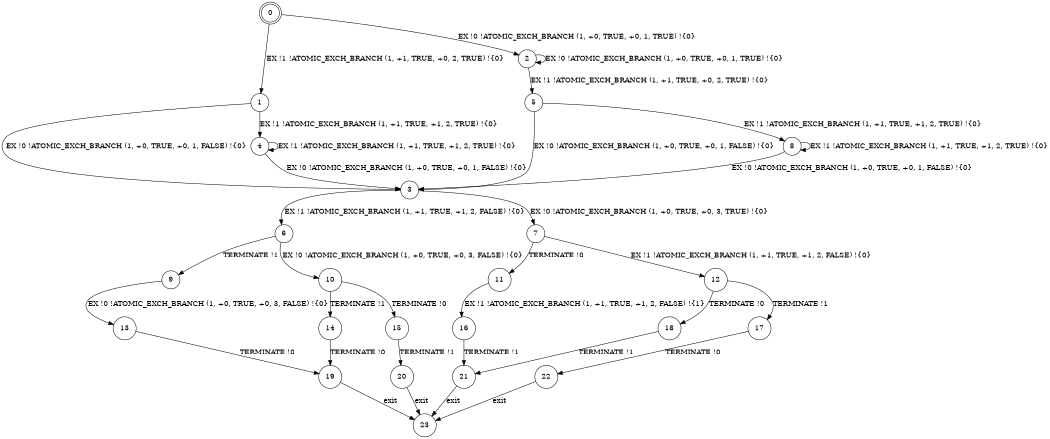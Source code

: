 digraph BCG {
size = "7, 10.5";
center = TRUE;
node [shape = circle];
0 [peripheries = 2];
0 -> 1 [label = "EX !1 !ATOMIC_EXCH_BRANCH (1, +1, TRUE, +0, 2, TRUE) !{0}"];
0 -> 2 [label = "EX !0 !ATOMIC_EXCH_BRANCH (1, +0, TRUE, +0, 1, TRUE) !{0}"];
1 -> 3 [label = "EX !0 !ATOMIC_EXCH_BRANCH (1, +0, TRUE, +0, 1, FALSE) !{0}"];
1 -> 4 [label = "EX !1 !ATOMIC_EXCH_BRANCH (1, +1, TRUE, +1, 2, TRUE) !{0}"];
2 -> 5 [label = "EX !1 !ATOMIC_EXCH_BRANCH (1, +1, TRUE, +0, 2, TRUE) !{0}"];
2 -> 2 [label = "EX !0 !ATOMIC_EXCH_BRANCH (1, +0, TRUE, +0, 1, TRUE) !{0}"];
3 -> 6 [label = "EX !1 !ATOMIC_EXCH_BRANCH (1, +1, TRUE, +1, 2, FALSE) !{0}"];
3 -> 7 [label = "EX !0 !ATOMIC_EXCH_BRANCH (1, +0, TRUE, +0, 3, TRUE) !{0}"];
4 -> 3 [label = "EX !0 !ATOMIC_EXCH_BRANCH (1, +0, TRUE, +0, 1, FALSE) !{0}"];
4 -> 4 [label = "EX !1 !ATOMIC_EXCH_BRANCH (1, +1, TRUE, +1, 2, TRUE) !{0}"];
5 -> 8 [label = "EX !1 !ATOMIC_EXCH_BRANCH (1, +1, TRUE, +1, 2, TRUE) !{0}"];
5 -> 3 [label = "EX !0 !ATOMIC_EXCH_BRANCH (1, +0, TRUE, +0, 1, FALSE) !{0}"];
6 -> 9 [label = "TERMINATE !1"];
6 -> 10 [label = "EX !0 !ATOMIC_EXCH_BRANCH (1, +0, TRUE, +0, 3, FALSE) !{0}"];
7 -> 11 [label = "TERMINATE !0"];
7 -> 12 [label = "EX !1 !ATOMIC_EXCH_BRANCH (1, +1, TRUE, +1, 2, FALSE) !{0}"];
8 -> 8 [label = "EX !1 !ATOMIC_EXCH_BRANCH (1, +1, TRUE, +1, 2, TRUE) !{0}"];
8 -> 3 [label = "EX !0 !ATOMIC_EXCH_BRANCH (1, +0, TRUE, +0, 1, FALSE) !{0}"];
9 -> 13 [label = "EX !0 !ATOMIC_EXCH_BRANCH (1, +0, TRUE, +0, 3, FALSE) !{0}"];
10 -> 14 [label = "TERMINATE !1"];
10 -> 15 [label = "TERMINATE !0"];
11 -> 16 [label = "EX !1 !ATOMIC_EXCH_BRANCH (1, +1, TRUE, +1, 2, FALSE) !{1}"];
12 -> 17 [label = "TERMINATE !1"];
12 -> 18 [label = "TERMINATE !0"];
13 -> 19 [label = "TERMINATE !0"];
14 -> 19 [label = "TERMINATE !0"];
15 -> 20 [label = "TERMINATE !1"];
16 -> 21 [label = "TERMINATE !1"];
17 -> 22 [label = "TERMINATE !0"];
18 -> 21 [label = "TERMINATE !1"];
19 -> 23 [label = "exit"];
20 -> 23 [label = "exit"];
21 -> 23 [label = "exit"];
22 -> 23 [label = "exit"];
}
